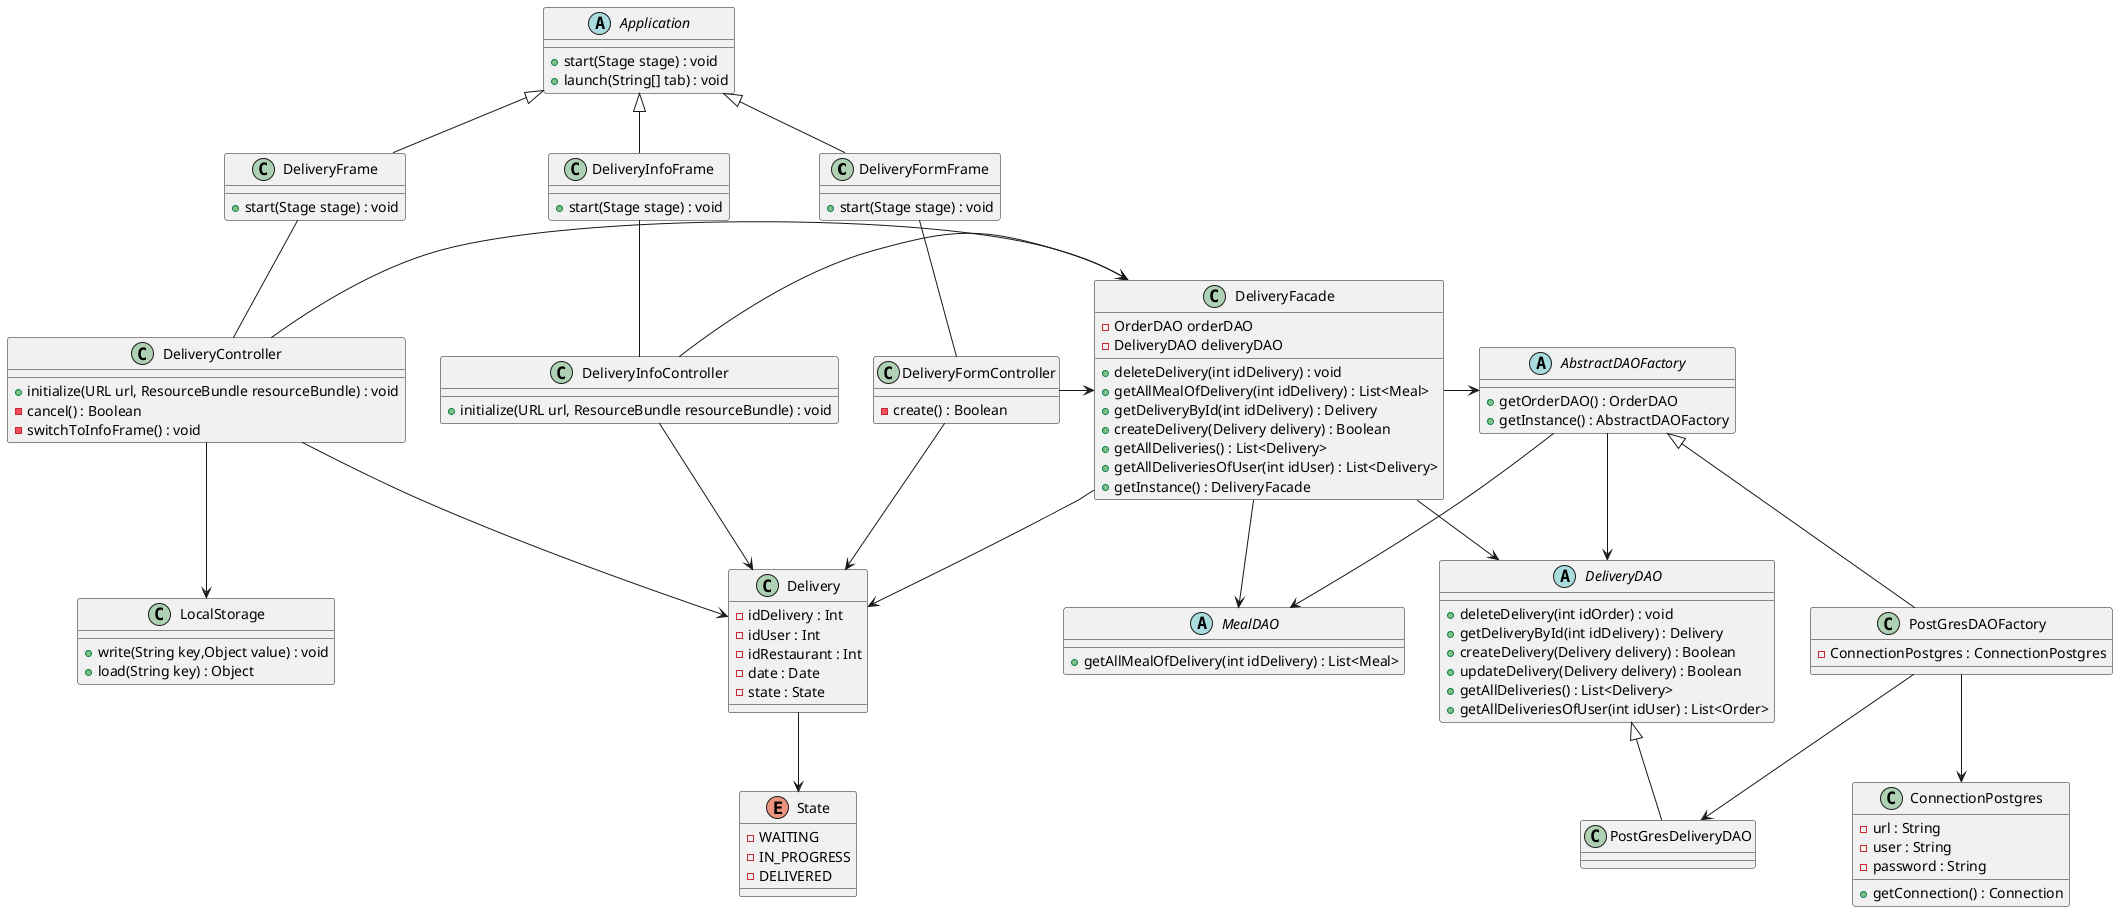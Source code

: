 @startuml

class DeliveryFormFrame extends Application{
  + start(Stage stage) : void
}

class DeliveryInfoFrame extends Application{
  + start(Stage stage) : void
}

class DeliveryFrame extends Application{
  + start(Stage stage) : void
}

abstract class Application {
  + start(Stage stage) : void
  + launch(String[] tab) : void
}

class DeliveryController {
  + initialize(URL url, ResourceBundle resourceBundle) : void
  - cancel() : Boolean
  - switchToInfoFrame() : void
}

class DeliveryFormController {
  - create() : Boolean
}

class DeliveryInfoController {
  + initialize(URL url, ResourceBundle resourceBundle) : void
}

class Delivery{
  - idDelivery : Int
  - idUser : Int
  - idRestaurant : Int
  - date : Date
  - state : State
}

enum State {
  - WAITING
  - IN_PROGRESS
  - DELIVERED
}

class DeliveryFacade{
  - OrderDAO orderDAO
  - DeliveryDAO deliveryDAO
  + deleteDelivery(int idDelivery) : void
  + getAllMealOfDelivery(int idDelivery) : List<Meal>
  + getDeliveryById(int idDelivery) : Delivery
  + createDelivery(Delivery delivery) : Boolean
  + getAllDeliveries() : List<Delivery>
  + getAllDeliveriesOfUser(int idUser) : List<Delivery>
  + getInstance() : DeliveryFacade
}


abstract class AbstractDAOFactory{
  + getOrderDAO() : OrderDAO
  + getInstance() : AbstractDAOFactory
}

class PostGresDAOFactory extends AbstractDAOFactory{
  -ConnectionPostgres : ConnectionPostgres
}

class PostGresDeliveryDAO extends DeliveryDAO{}

abstract class MealDAO{
  + getAllMealOfDelivery(int idDelivery) : List<Meal>
 }

abstract class DeliveryDAO{
  + deleteDelivery(int idOrder) : void
  + getDeliveryById(int idDelivery) : Delivery
  + createDelivery(Delivery delivery) : Boolean
  + updateDelivery(Delivery delivery) : Boolean
  + getAllDeliveries() : List<Delivery>
  + getAllDeliveriesOfUser(int idUser) : List<Order>
}

class ConnectionPostgres{
  - url : String
  - user : String
  - password : String
  + getConnection() : Connection
}

class LocalStorage{
 + write(String key,Object value) : void
 + load(String key) : Object
}

DeliveryController -> DeliveryFacade
DeliveryFormController -> DeliveryFacade
DeliveryInfoController -> DeliveryFacade

DeliveryController -> Delivery
DeliveryInfoController -> Delivery
DeliveryFormController -> Delivery
DeliveryFacade --> Delivery

DeliveryController --> LocalStorage

DeliveryFrame -- DeliveryController
DeliveryFormFrame -- DeliveryFormController
DeliveryInfoFrame -- DeliveryInfoController

DeliveryFacade -> DeliveryDAO
DeliveryFacade -> AbstractDAOFactory
DeliveryFacade -> MealDAO

Delivery --> State

PostGresDAOFactory --> ConnectionPostgres
PostGresDAOFactory -> PostGresDeliveryDAO
AbstractDAOFactory --> DeliveryDAO
AbstractDAOFactory --> MealDAO


@enduml


